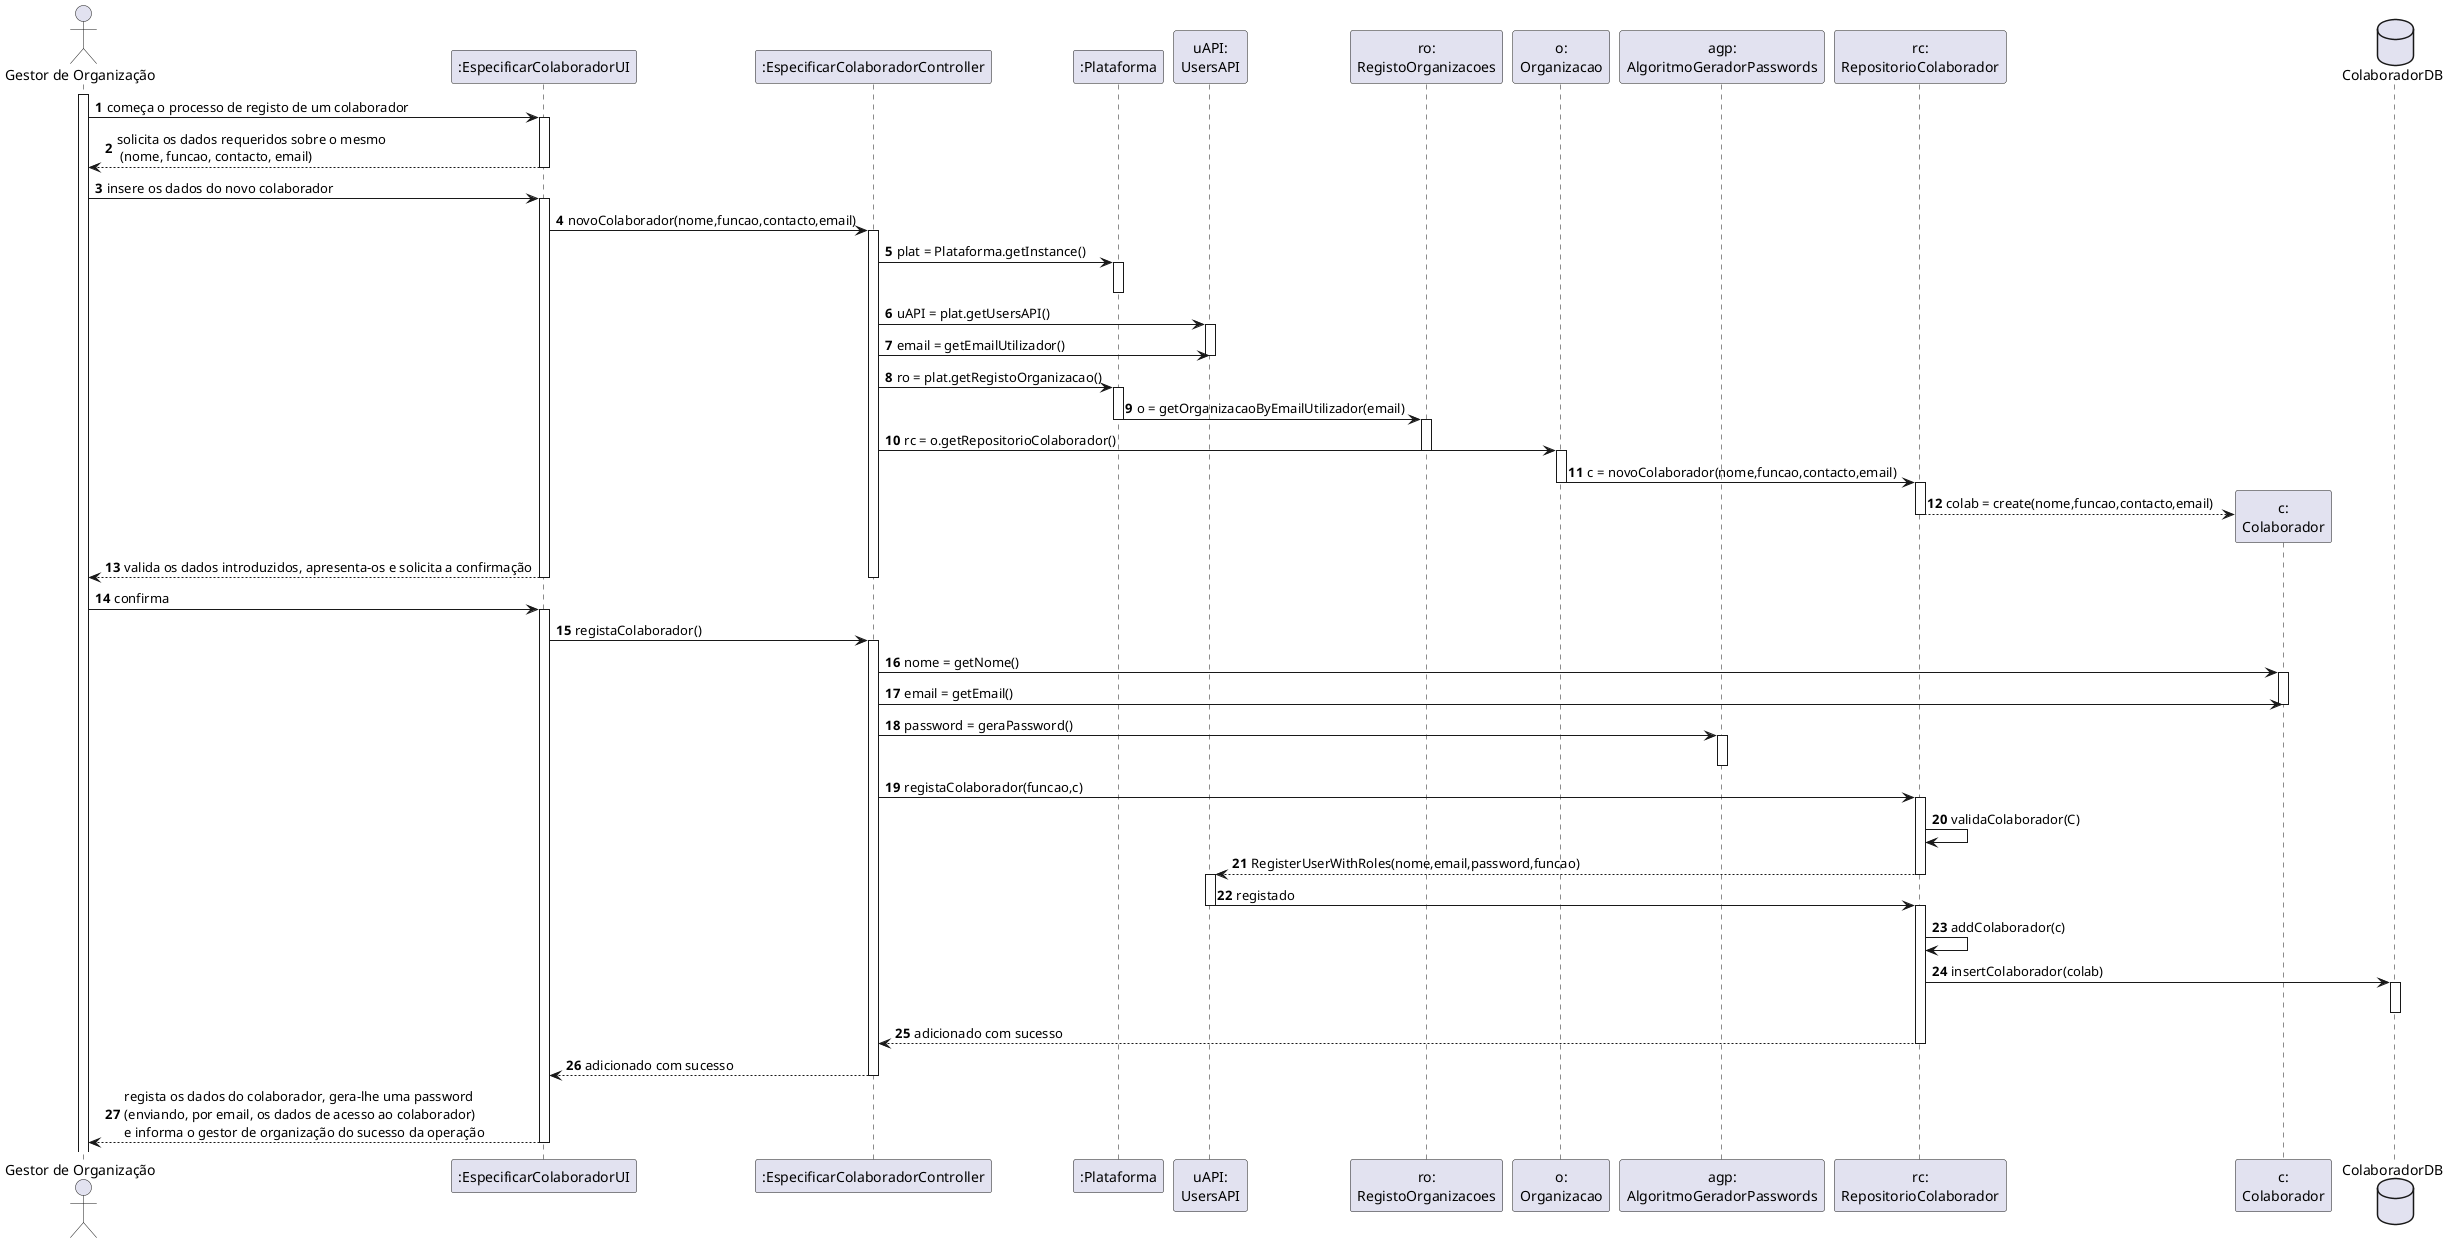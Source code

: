 @startuml
autonumber

actor "Gestor de Organização" as GEST
participant ":EspecificarColaboradorUI" as UI
participant ":EspecificarColaboradorController" as CTRL
participant ":Plataforma" as PLAT
participant "uAPI:\nUsersAPI" as UApi
participant "ro:\nRegistoOrganizacoes" as RO
participant "o:\nOrganizacao" as O
participant "agp:\nAlgoritmoGeradorPasswords" as AGP
participant "rc:\nRepositorioColaborador" as RC
participant "c:\nColaborador" as COLAB
database ColaboradorDB as colabDB

activate GEST
GEST -> UI : começa o processo de registo de um colaborador
activate UI

UI --> GEST : solicita os dados requeridos sobre o mesmo\n (nome, funcao, contacto, email)
deactivate UI

GEST -> UI : insere os dados do novo colaborador
activate UI
UI -> CTRL : novoColaborador(nome,funcao,contacto,email)
activate CTRL
CTRL -> PLAT : plat = Plataforma.getInstance()
activate PLAT
deactivate PLAT
CTRL -> UApi : uAPI = plat.getUsersAPI()
activate UApi
CTRL -> UApi: email = getEmailUtilizador()
deactivate UApi
CTRL -> PLAT : ro = plat.getRegistoOrganizacao()
activate PLAT
PLAT -> RO: o = getOrganizacaoByEmailUtilizador(email)
deactivate PLAT
activate RO 
CTRL -> O : rc = o.getRepositorioColaborador()
deactivate RO
activate O
O -> RC : c = novoColaborador(nome,funcao,contacto,email)
deactivate O
activate RC 
RC --> COLAB **: colab = create(nome,funcao,contacto,email)
deactivate RC
UI --> GEST : valida os dados introduzidos, apresenta-os e solicita a confirmação
deactivate O
deactivate PLAT
deactivate UI
deactivate CTRL
GEST -> UI : confirma
activate UI
UI -> CTRL: registaColaborador()
activate CTRL

CTRL -> COLAB : nome = getNome()
activate COLAB
CTRL -> COLAB : email = getEmail()
deactivate COLAB
CTRL -> AGP : password = geraPassword()
activate AGP
deactivate AGP
CTRL -> RC: registaColaborador(funcao,c)
activate RC
RC -> RC : validaColaborador(C)
RC --> UApi : RegisterUserWithRoles(nome,email,password,funcao)
deactivate RC
activate UApi
UApi -> RC: registado
deactivate UApi
activate RC
RC -> RC: addColaborador(c)
RC -> colabDB : insertColaborador(colab)
activate colabDB
deactivate colabDB
RC --> CTRL : adicionado com sucesso
deactivate RC
deactivate UApi
CTRL --> UI: adicionado com sucesso
deactivate CTRL
UI --> GEST: regista os dados do colaborador, gera-lhe uma password \n(enviando, por email, os dados de acesso ao colaborador) \ne informa o gestor de organização do sucesso da operação
deactivate UI

@enduml